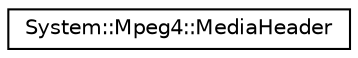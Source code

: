 digraph G
{
  edge [fontname="Helvetica",fontsize="10",labelfontname="Helvetica",labelfontsize="10"];
  node [fontname="Helvetica",fontsize="10",shape=record];
  rankdir="LR";
  Node1 [label="System::Mpeg4::MediaHeader",height=0.2,width=0.4,color="black", fillcolor="white", style="filled",URL="$class_system_1_1_mpeg4_1_1_media_header.html"];
}
